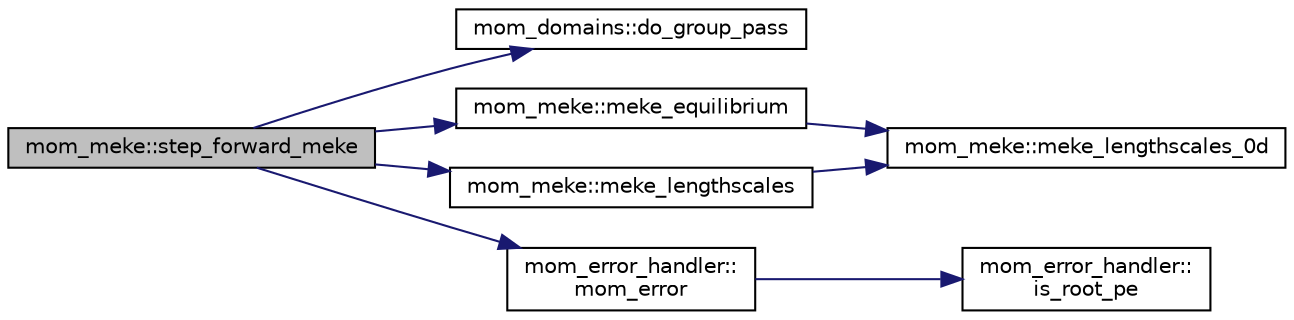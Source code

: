 digraph "mom_meke::step_forward_meke"
{
 // INTERACTIVE_SVG=YES
 // LATEX_PDF_SIZE
  edge [fontname="Helvetica",fontsize="10",labelfontname="Helvetica",labelfontsize="10"];
  node [fontname="Helvetica",fontsize="10",shape=record];
  rankdir="LR";
  Node1 [label="mom_meke::step_forward_meke",height=0.2,width=0.4,color="black", fillcolor="grey75", style="filled", fontcolor="black",tooltip="Integrates forward-in-time the MEKE eddy energy equation. See MEKE equations."];
  Node1 -> Node2 [color="midnightblue",fontsize="10",style="solid",fontname="Helvetica"];
  Node2 [label="mom_domains::do_group_pass",height=0.2,width=0.4,color="black", fillcolor="white", style="filled",URL="$namespacemom__domains.html#aac3bc012a8c214cbd73bb00668ff165e",tooltip="do_group_pass carries out a group halo update."];
  Node1 -> Node3 [color="midnightblue",fontsize="10",style="solid",fontname="Helvetica"];
  Node3 [label="mom_meke::meke_equilibrium",height=0.2,width=0.4,color="black", fillcolor="white", style="filled",URL="$namespacemom__meke.html#a0ef9a8bcdf705b544db9b8c28a5e6a56",tooltip="Calculates the equilibrium solutino where the source depends only on MEKE diffusivity and there is no..."];
  Node3 -> Node4 [color="midnightblue",fontsize="10",style="solid",fontname="Helvetica"];
  Node4 [label="mom_meke::meke_lengthscales_0d",height=0.2,width=0.4,color="black", fillcolor="white", style="filled",URL="$namespacemom__meke.html#aed5885cde342caa59b2b9cde72a3e1e7",tooltip="Calculates the eddy mixing length scale and  and  functions that are ratios of either bottom or barot..."];
  Node1 -> Node5 [color="midnightblue",fontsize="10",style="solid",fontname="Helvetica"];
  Node5 [label="mom_meke::meke_lengthscales",height=0.2,width=0.4,color="black", fillcolor="white", style="filled",URL="$namespacemom__meke.html#a8180d5d0cacf48bcbdffead9e6a06efd",tooltip="Calculates the eddy mixing length scale and  and  functions that are ratios of either bottom or barot..."];
  Node5 -> Node4 [color="midnightblue",fontsize="10",style="solid",fontname="Helvetica"];
  Node1 -> Node6 [color="midnightblue",fontsize="10",style="solid",fontname="Helvetica"];
  Node6 [label="mom_error_handler::\lmom_error",height=0.2,width=0.4,color="black", fillcolor="white", style="filled",URL="$namespacemom__error__handler.html#a460cfb79a06c29fc249952c2a3710d67",tooltip="This provides a convenient interface for writing an mpp_error message with run-time filter based on a..."];
  Node6 -> Node7 [color="midnightblue",fontsize="10",style="solid",fontname="Helvetica"];
  Node7 [label="mom_error_handler::\lis_root_pe",height=0.2,width=0.4,color="black", fillcolor="white", style="filled",URL="$namespacemom__error__handler.html#ad5f00a53059c72fe2332d1436c80ca71",tooltip="This returns .true. if the current PE is the root PE."];
}
